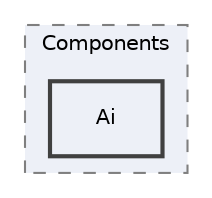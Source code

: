 digraph "Editor/UI/Components/Ai"
{
 // LATEX_PDF_SIZE
  edge [fontname="Helvetica",fontsize="10",labelfontname="Helvetica",labelfontsize="10"];
  node [fontname="Helvetica",fontsize="10",shape=record];
  compound=true
  subgraph clusterdir_923fa9d008c2aca82a70b1951296c9a0 {
    graph [ bgcolor="#edf0f7", pencolor="grey50", style="filled,dashed,", label="Components", fontname="Helvetica", fontsize="10", URL="dir_923fa9d008c2aca82a70b1951296c9a0.html"]
  dir_13eaea026b4497c9efecfdc0f2c22977 [shape=box, label="Ai", style="filled,bold,", fillcolor="#edf0f7", color="grey25", URL="dir_13eaea026b4497c9efecfdc0f2c22977.html"];
  }
}
